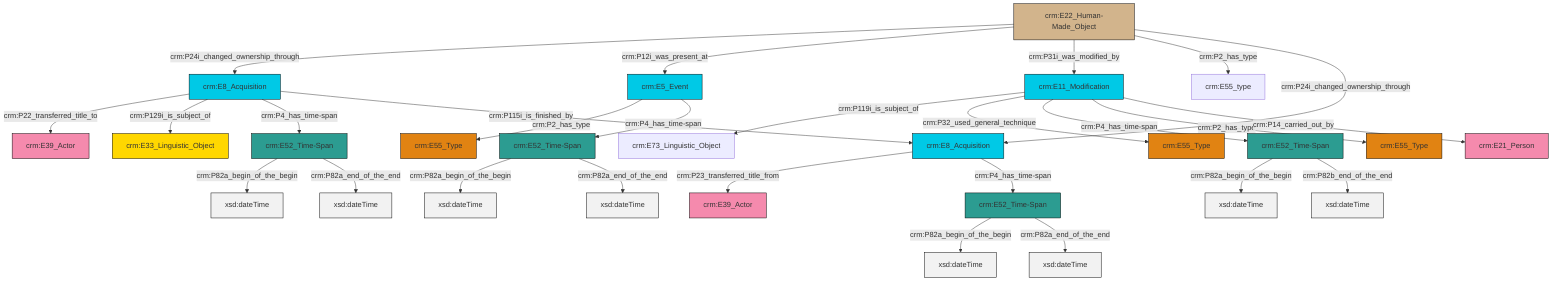 graph TD
classDef Literal fill:#f2f2f2,stroke:#000000;
classDef CRM_Entity fill:#FFFFFF,stroke:#000000;
classDef Temporal_Entity fill:#00C9E6, stroke:#000000;
classDef Type fill:#E18312, stroke:#000000;
classDef Time-Span fill:#2C9C91, stroke:#000000;
classDef Appellation fill:#FFEB7F, stroke:#000000;
classDef Place fill:#008836, stroke:#000000;
classDef Persistent_Item fill:#B266B2, stroke:#000000;
classDef Conceptual_Object fill:#FFD700, stroke:#000000;
classDef Physical_Thing fill:#D2B48C, stroke:#000000;
classDef Actor fill:#f58aad, stroke:#000000;
classDef PC_Classes fill:#4ce600, stroke:#000000;
classDef Multi fill:#cccccc,stroke:#000000;

2["crm:E22_Human-Made_Object"]:::Physical_Thing -->|crm:P24i_changed_ownership_through| 3["crm:E8_Acquisition"]:::Temporal_Entity
4["crm:E52_Time-Span"]:::Time-Span -->|crm:P82a_begin_of_the_begin| 5[xsd:dateTime]:::Literal
3["crm:E8_Acquisition"]:::Temporal_Entity -->|crm:P22_transferred_title_to| 6["crm:E39_Actor"]:::Actor
10["crm:E52_Time-Span"]:::Time-Span -->|crm:P82a_begin_of_the_begin| 11[xsd:dateTime]:::Literal
12["crm:E52_Time-Span"]:::Time-Span -->|crm:P82a_begin_of_the_begin| 13[xsd:dateTime]:::Literal
3["crm:E8_Acquisition"]:::Temporal_Entity -->|crm:P129i_is_subject_of| 8["crm:E33_Linguistic_Object"]:::Conceptual_Object
10["crm:E52_Time-Span"]:::Time-Span -->|crm:P82b_end_of_the_end| 14[xsd:dateTime]:::Literal
17["crm:E8_Acquisition"]:::Temporal_Entity -->|crm:P23_transferred_title_from| 15["crm:E39_Actor"]:::Actor
3["crm:E8_Acquisition"]:::Temporal_Entity -->|crm:P4_has_time-span| 4["crm:E52_Time-Span"]:::Time-Span
20["crm:E52_Time-Span"]:::Time-Span -->|crm:P82a_begin_of_the_begin| 23[xsd:dateTime]:::Literal
17["crm:E8_Acquisition"]:::Temporal_Entity -->|crm:P4_has_time-span| 12["crm:E52_Time-Span"]:::Time-Span
24["crm:E11_Modification"]:::Temporal_Entity -->|crm:P119i_is_subject_of| 0["crm:E73_Linguistic_Object"]:::Default
24["crm:E11_Modification"]:::Temporal_Entity -->|crm:P32_used_general_technique| 26["crm:E55_Type"]:::Type
24["crm:E11_Modification"]:::Temporal_Entity -->|crm:P4_has_time-span| 10["crm:E52_Time-Span"]:::Time-Span
3["crm:E8_Acquisition"]:::Temporal_Entity -->|crm:P115i_is_finished_by| 17["crm:E8_Acquisition"]:::Temporal_Entity
20["crm:E52_Time-Span"]:::Time-Span -->|crm:P82a_end_of_the_end| 31[xsd:dateTime]:::Literal
2["crm:E22_Human-Made_Object"]:::Physical_Thing -->|crm:P12i_was_present_at| 32["crm:E5_Event"]:::Temporal_Entity
12["crm:E52_Time-Span"]:::Time-Span -->|crm:P82a_end_of_the_end| 33[xsd:dateTime]:::Literal
2["crm:E22_Human-Made_Object"]:::Physical_Thing -->|crm:P31i_was_modified_by| 24["crm:E11_Modification"]:::Temporal_Entity
24["crm:E11_Modification"]:::Temporal_Entity -->|crm:P2_has_type| 29["crm:E55_Type"]:::Type
24["crm:E11_Modification"]:::Temporal_Entity -->|crm:P14_carried_out_by| 36["crm:E21_Person"]:::Actor
2["crm:E22_Human-Made_Object"]:::Physical_Thing -->|crm:P2_has_type| 18["crm:E55_type"]:::Default
32["crm:E5_Event"]:::Temporal_Entity -->|crm:P2_has_type| 39["crm:E55_Type"]:::Type
4["crm:E52_Time-Span"]:::Time-Span -->|crm:P82a_end_of_the_end| 40[xsd:dateTime]:::Literal
2["crm:E22_Human-Made_Object"]:::Physical_Thing -->|crm:P24i_changed_ownership_through| 17["crm:E8_Acquisition"]:::Temporal_Entity
32["crm:E5_Event"]:::Temporal_Entity -->|crm:P4_has_time-span| 20["crm:E52_Time-Span"]:::Time-Span